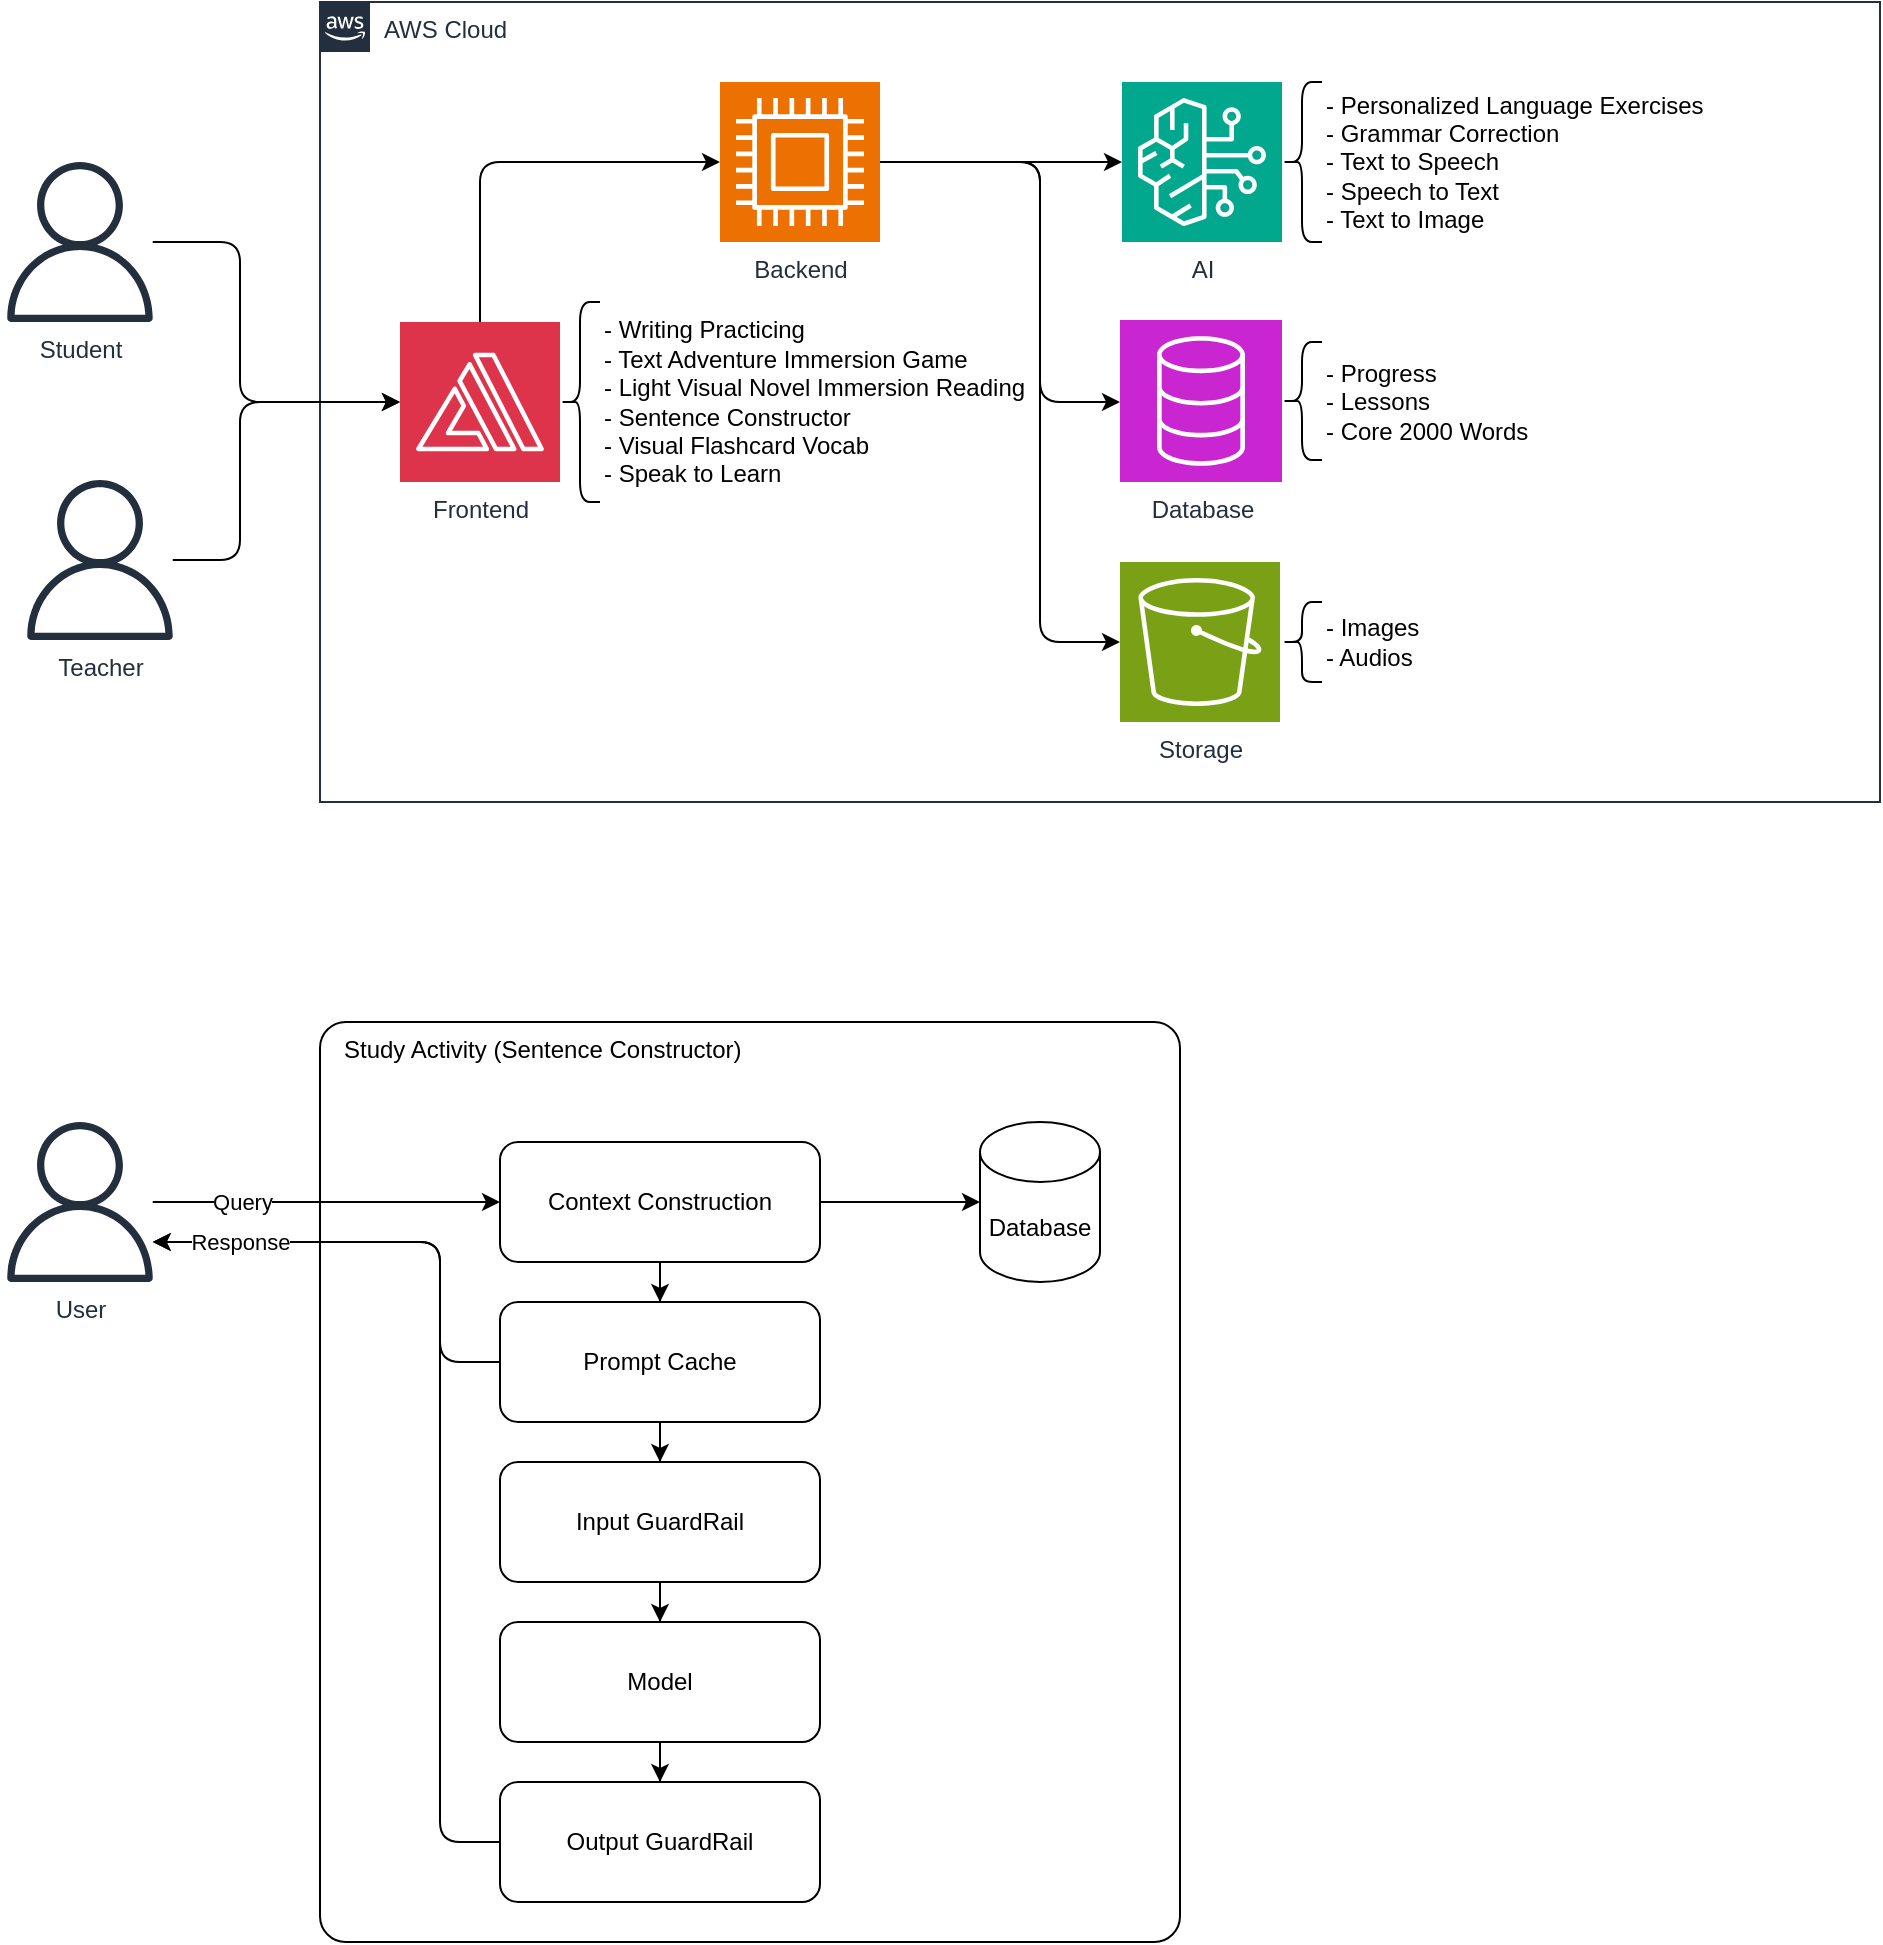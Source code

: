 <mxfile version="26.0.10">
  <diagram name="Page-1" id="Hk01fdB4jkvvHZxyG3Y6">
    <mxGraphModel dx="1224" dy="814" grid="1" gridSize="10" guides="1" tooltips="1" connect="1" arrows="1" fold="1" page="1" pageScale="1" pageWidth="850" pageHeight="1100" math="0" shadow="0">
      <root>
        <mxCell id="0" />
        <mxCell id="1" parent="0" />
        <mxCell id="A2Ggw8hq1gjowvri7o_E-37" value="Study Activity (Sentence Constructor)" style="rounded=1;whiteSpace=wrap;html=1;align=left;verticalAlign=top;spacingLeft=10;arcSize=3;" parent="1" vertex="1">
          <mxGeometry x="320" y="590" width="430" height="460" as="geometry" />
        </mxCell>
        <mxCell id="A2Ggw8hq1gjowvri7o_E-24" style="edgeStyle=orthogonalEdgeStyle;rounded=1;orthogonalLoop=1;jettySize=auto;html=1;curved=0;" parent="1" source="A2Ggw8hq1gjowvri7o_E-1" edge="1" target="KmJyJUYLlWiR-0wFwNjL-4">
          <mxGeometry relative="1" as="geometry">
            <mxPoint x="280" y="200" as="targetPoint" />
            <Array as="points">
              <mxPoint x="280" y="200" />
              <mxPoint x="280" y="280" />
            </Array>
          </mxGeometry>
        </mxCell>
        <mxCell id="A2Ggw8hq1gjowvri7o_E-1" value="Student" style="sketch=0;outlineConnect=0;fontColor=#232F3E;gradientColor=none;fillColor=#232F3D;strokeColor=none;dashed=0;verticalLabelPosition=bottom;verticalAlign=top;align=center;html=1;fontSize=12;fontStyle=0;aspect=fixed;pointerEvents=1;shape=mxgraph.aws4.user;" parent="1" vertex="1">
          <mxGeometry x="160" y="160" width="80" height="80" as="geometry" />
        </mxCell>
        <mxCell id="A2Ggw8hq1gjowvri7o_E-2" value="Teacher" style="sketch=0;outlineConnect=0;fontColor=#232F3E;gradientColor=none;fillColor=#232F3D;strokeColor=none;dashed=0;verticalLabelPosition=bottom;verticalAlign=top;align=center;html=1;fontSize=12;fontStyle=0;aspect=fixed;pointerEvents=1;shape=mxgraph.aws4.user;" parent="1" vertex="1">
          <mxGeometry x="170" y="319" width="80" height="80" as="geometry" />
        </mxCell>
        <mxCell id="A2Ggw8hq1gjowvri7o_E-28" style="edgeStyle=orthogonalEdgeStyle;rounded=0;orthogonalLoop=1;jettySize=auto;html=1;" parent="1" source="A2Ggw8hq1gjowvri7o_E-23" target="A2Ggw8hq1gjowvri7o_E-27" edge="1">
          <mxGeometry relative="1" as="geometry" />
        </mxCell>
        <mxCell id="KmJyJUYLlWiR-0wFwNjL-1" style="edgeStyle=orthogonalEdgeStyle;rounded=0;orthogonalLoop=1;jettySize=auto;html=1;" edge="1" parent="1" source="A2Ggw8hq1gjowvri7o_E-23" target="A2Ggw8hq1gjowvri7o_E-33">
          <mxGeometry relative="1" as="geometry" />
        </mxCell>
        <mxCell id="A2Ggw8hq1gjowvri7o_E-23" value="Context Construction" style="rounded=1;whiteSpace=wrap;html=1;" parent="1" vertex="1">
          <mxGeometry x="410" y="650" width="160" height="60" as="geometry" />
        </mxCell>
        <mxCell id="A2Ggw8hq1gjowvri7o_E-26" style="edgeStyle=orthogonalEdgeStyle;rounded=1;orthogonalLoop=1;jettySize=auto;html=1;curved=0;" parent="1" source="A2Ggw8hq1gjowvri7o_E-25" target="A2Ggw8hq1gjowvri7o_E-23" edge="1">
          <mxGeometry relative="1" as="geometry">
            <Array as="points">
              <mxPoint x="280" y="680" />
              <mxPoint x="280" y="680" />
            </Array>
          </mxGeometry>
        </mxCell>
        <mxCell id="A2Ggw8hq1gjowvri7o_E-36" value="Query" style="edgeLabel;html=1;align=center;verticalAlign=middle;resizable=0;points=[];" parent="A2Ggw8hq1gjowvri7o_E-26" vertex="1" connectable="0">
          <mxGeometry x="-0.079" y="1" relative="1" as="geometry">
            <mxPoint x="-36" y="1" as="offset" />
          </mxGeometry>
        </mxCell>
        <mxCell id="A2Ggw8hq1gjowvri7o_E-25" value="User" style="sketch=0;outlineConnect=0;fontColor=#232F3E;gradientColor=none;fillColor=#232F3D;strokeColor=none;dashed=0;verticalLabelPosition=bottom;verticalAlign=top;align=center;html=1;fontSize=12;fontStyle=0;aspect=fixed;pointerEvents=1;shape=mxgraph.aws4.user;" parent="1" vertex="1">
          <mxGeometry x="160" y="640" width="80" height="80" as="geometry" />
        </mxCell>
        <mxCell id="A2Ggw8hq1gjowvri7o_E-27" value="Database" style="shape=cylinder3;whiteSpace=wrap;html=1;boundedLbl=1;backgroundOutline=1;size=15;" parent="1" vertex="1">
          <mxGeometry x="650" y="640" width="60" height="80" as="geometry" />
        </mxCell>
        <mxCell id="A2Ggw8hq1gjowvri7o_E-45" style="edgeStyle=orthogonalEdgeStyle;rounded=0;orthogonalLoop=1;jettySize=auto;html=1;" parent="1" source="A2Ggw8hq1gjowvri7o_E-31" target="A2Ggw8hq1gjowvri7o_E-44" edge="1">
          <mxGeometry relative="1" as="geometry" />
        </mxCell>
        <mxCell id="A2Ggw8hq1gjowvri7o_E-31" value="Input GuardRail" style="rounded=1;whiteSpace=wrap;html=1;" parent="1" vertex="1">
          <mxGeometry x="410" y="810" width="160" height="60" as="geometry" />
        </mxCell>
        <mxCell id="A2Ggw8hq1gjowvri7o_E-39" style="edgeStyle=orthogonalEdgeStyle;rounded=0;orthogonalLoop=1;jettySize=auto;html=1;" parent="1" source="A2Ggw8hq1gjowvri7o_E-33" target="A2Ggw8hq1gjowvri7o_E-31" edge="1">
          <mxGeometry relative="1" as="geometry" />
        </mxCell>
        <mxCell id="A2Ggw8hq1gjowvri7o_E-50" style="edgeStyle=orthogonalEdgeStyle;rounded=1;orthogonalLoop=1;jettySize=auto;html=1;curved=0;" parent="1" source="A2Ggw8hq1gjowvri7o_E-33" target="A2Ggw8hq1gjowvri7o_E-25" edge="1">
          <mxGeometry relative="1" as="geometry">
            <Array as="points">
              <mxPoint x="380" y="760" />
              <mxPoint x="380" y="700" />
            </Array>
          </mxGeometry>
        </mxCell>
        <mxCell id="A2Ggw8hq1gjowvri7o_E-33" value="Prompt Cache" style="rounded=1;whiteSpace=wrap;html=1;" parent="1" vertex="1">
          <mxGeometry x="410" y="730" width="160" height="60" as="geometry" />
        </mxCell>
        <mxCell id="A2Ggw8hq1gjowvri7o_E-41" style="edgeStyle=orthogonalEdgeStyle;rounded=1;orthogonalLoop=1;jettySize=auto;html=1;curved=0;" parent="1" source="A2Ggw8hq1gjowvri7o_E-35" target="A2Ggw8hq1gjowvri7o_E-25" edge="1">
          <mxGeometry relative="1" as="geometry">
            <Array as="points">
              <mxPoint x="380" y="1000" />
              <mxPoint x="380" y="700" />
            </Array>
          </mxGeometry>
        </mxCell>
        <mxCell id="A2Ggw8hq1gjowvri7o_E-42" value="Response" style="edgeLabel;html=1;align=center;verticalAlign=middle;resizable=0;points=[];" parent="A2Ggw8hq1gjowvri7o_E-41" vertex="1" connectable="0">
          <mxGeometry x="0.883" y="3" relative="1" as="geometry">
            <mxPoint x="16" y="-3" as="offset" />
          </mxGeometry>
        </mxCell>
        <mxCell id="A2Ggw8hq1gjowvri7o_E-35" value="Output GuardRail" style="rounded=1;whiteSpace=wrap;html=1;" parent="1" vertex="1">
          <mxGeometry x="410" y="970" width="160" height="60" as="geometry" />
        </mxCell>
        <mxCell id="A2Ggw8hq1gjowvri7o_E-46" style="edgeStyle=orthogonalEdgeStyle;rounded=0;orthogonalLoop=1;jettySize=auto;html=1;" parent="1" source="A2Ggw8hq1gjowvri7o_E-44" target="A2Ggw8hq1gjowvri7o_E-35" edge="1">
          <mxGeometry relative="1" as="geometry" />
        </mxCell>
        <mxCell id="A2Ggw8hq1gjowvri7o_E-44" value="Model" style="rounded=1;whiteSpace=wrap;html=1;" parent="1" vertex="1">
          <mxGeometry x="410" y="890" width="160" height="60" as="geometry" />
        </mxCell>
        <mxCell id="KmJyJUYLlWiR-0wFwNjL-2" value="AWS Cloud" style="points=[[0,0],[0.25,0],[0.5,0],[0.75,0],[1,0],[1,0.25],[1,0.5],[1,0.75],[1,1],[0.75,1],[0.5,1],[0.25,1],[0,1],[0,0.75],[0,0.5],[0,0.25]];outlineConnect=0;gradientColor=none;html=1;whiteSpace=wrap;fontSize=12;fontStyle=0;container=1;pointerEvents=0;collapsible=0;recursiveResize=0;shape=mxgraph.aws4.group;grIcon=mxgraph.aws4.group_aws_cloud_alt;strokeColor=#232F3E;fillColor=none;verticalAlign=top;align=left;spacingLeft=30;fontColor=#232F3E;dashed=0;" vertex="1" parent="1">
          <mxGeometry x="320" y="80" width="780" height="400" as="geometry" />
        </mxCell>
        <mxCell id="KmJyJUYLlWiR-0wFwNjL-10" style="edgeStyle=orthogonalEdgeStyle;rounded=1;orthogonalLoop=1;jettySize=auto;html=1;curved=0;" edge="1" parent="KmJyJUYLlWiR-0wFwNjL-2" source="KmJyJUYLlWiR-0wFwNjL-3" target="KmJyJUYLlWiR-0wFwNjL-8">
          <mxGeometry relative="1" as="geometry">
            <Array as="points">
              <mxPoint x="320" y="80" />
              <mxPoint x="320" y="80" />
            </Array>
          </mxGeometry>
        </mxCell>
        <mxCell id="KmJyJUYLlWiR-0wFwNjL-13" style="edgeStyle=orthogonalEdgeStyle;rounded=1;orthogonalLoop=1;jettySize=auto;html=1;curved=0;" edge="1" parent="KmJyJUYLlWiR-0wFwNjL-2" source="KmJyJUYLlWiR-0wFwNjL-3" target="KmJyJUYLlWiR-0wFwNjL-5">
          <mxGeometry relative="1" as="geometry">
            <Array as="points">
              <mxPoint x="360" y="80" />
              <mxPoint x="360" y="200" />
            </Array>
          </mxGeometry>
        </mxCell>
        <mxCell id="KmJyJUYLlWiR-0wFwNjL-3" value="Backend" style="sketch=0;points=[[0,0,0],[0.25,0,0],[0.5,0,0],[0.75,0,0],[1,0,0],[0,1,0],[0.25,1,0],[0.5,1,0],[0.75,1,0],[1,1,0],[0,0.25,0],[0,0.5,0],[0,0.75,0],[1,0.25,0],[1,0.5,0],[1,0.75,0]];outlineConnect=0;fontColor=#232F3E;fillColor=#ED7100;strokeColor=#ffffff;dashed=0;verticalLabelPosition=bottom;verticalAlign=top;align=center;html=1;fontSize=12;fontStyle=0;aspect=fixed;shape=mxgraph.aws4.resourceIcon;resIcon=mxgraph.aws4.compute;" vertex="1" parent="KmJyJUYLlWiR-0wFwNjL-2">
          <mxGeometry x="200" y="40" width="80" height="80" as="geometry" />
        </mxCell>
        <mxCell id="KmJyJUYLlWiR-0wFwNjL-7" style="edgeStyle=orthogonalEdgeStyle;rounded=1;orthogonalLoop=1;jettySize=auto;html=1;curved=0;" edge="1" parent="KmJyJUYLlWiR-0wFwNjL-2" source="KmJyJUYLlWiR-0wFwNjL-4" target="KmJyJUYLlWiR-0wFwNjL-3">
          <mxGeometry relative="1" as="geometry">
            <Array as="points">
              <mxPoint x="80" y="80" />
            </Array>
          </mxGeometry>
        </mxCell>
        <mxCell id="KmJyJUYLlWiR-0wFwNjL-4" value="Frontend" style="sketch=0;points=[[0,0,0],[0.25,0,0],[0.5,0,0],[0.75,0,0],[1,0,0],[0,1,0],[0.25,1,0],[0.5,1,0],[0.75,1,0],[1,1,0],[0,0.25,0],[0,0.5,0],[0,0.75,0],[1,0.25,0],[1,0.5,0],[1,0.75,0]];outlineConnect=0;fontColor=#232F3E;fillColor=#DD344C;strokeColor=#ffffff;dashed=0;verticalLabelPosition=bottom;verticalAlign=top;align=center;html=1;fontSize=12;fontStyle=0;aspect=fixed;shape=mxgraph.aws4.resourceIcon;resIcon=mxgraph.aws4.amplify;" vertex="1" parent="KmJyJUYLlWiR-0wFwNjL-2">
          <mxGeometry x="40" y="160" width="80" height="80" as="geometry" />
        </mxCell>
        <mxCell id="KmJyJUYLlWiR-0wFwNjL-5" value="Database" style="sketch=0;points=[[0,0,0],[0.25,0,0],[0.5,0,0],[0.75,0,0],[1,0,0],[0,1,0],[0.25,1,0],[0.5,1,0],[0.75,1,0],[1,1,0],[0,0.25,0],[0,0.5,0],[0,0.75,0],[1,0.25,0],[1,0.5,0],[1,0.75,0]];outlineConnect=0;fontColor=#232F3E;fillColor=#C925D1;strokeColor=#ffffff;dashed=0;verticalLabelPosition=bottom;verticalAlign=top;align=center;html=1;fontSize=12;fontStyle=0;aspect=fixed;shape=mxgraph.aws4.resourceIcon;resIcon=mxgraph.aws4.database;" vertex="1" parent="KmJyJUYLlWiR-0wFwNjL-2">
          <mxGeometry x="400" y="159" width="81" height="81" as="geometry" />
        </mxCell>
        <mxCell id="KmJyJUYLlWiR-0wFwNjL-8" value="AI" style="sketch=0;points=[[0,0,0],[0.25,0,0],[0.5,0,0],[0.75,0,0],[1,0,0],[0,1,0],[0.25,1,0],[0.5,1,0],[0.75,1,0],[1,1,0],[0,0.25,0],[0,0.5,0],[0,0.75,0],[1,0.25,0],[1,0.5,0],[1,0.75,0]];outlineConnect=0;fontColor=#232F3E;fillColor=#01A88D;strokeColor=#ffffff;dashed=0;verticalLabelPosition=bottom;verticalAlign=top;align=center;html=1;fontSize=12;fontStyle=0;aspect=fixed;shape=mxgraph.aws4.resourceIcon;resIcon=mxgraph.aws4.bedrock;" vertex="1" parent="KmJyJUYLlWiR-0wFwNjL-2">
          <mxGeometry x="401" y="40" width="80" height="80" as="geometry" />
        </mxCell>
        <mxCell id="KmJyJUYLlWiR-0wFwNjL-14" value="Storage" style="sketch=0;points=[[0,0,0],[0.25,0,0],[0.5,0,0],[0.75,0,0],[1,0,0],[0,1,0],[0.25,1,0],[0.5,1,0],[0.75,1,0],[1,1,0],[0,0.25,0],[0,0.5,0],[0,0.75,0],[1,0.25,0],[1,0.5,0],[1,0.75,0]];outlineConnect=0;fontColor=#232F3E;fillColor=#7AA116;strokeColor=#ffffff;dashed=0;verticalLabelPosition=bottom;verticalAlign=top;align=center;html=1;fontSize=12;fontStyle=0;aspect=fixed;shape=mxgraph.aws4.resourceIcon;resIcon=mxgraph.aws4.s3;" vertex="1" parent="KmJyJUYLlWiR-0wFwNjL-2">
          <mxGeometry x="400" y="280" width="80" height="80" as="geometry" />
        </mxCell>
        <mxCell id="KmJyJUYLlWiR-0wFwNjL-15" style="edgeStyle=orthogonalEdgeStyle;rounded=1;orthogonalLoop=1;jettySize=auto;html=1;entryX=0;entryY=0.5;entryDx=0;entryDy=0;entryPerimeter=0;curved=0;" edge="1" parent="KmJyJUYLlWiR-0wFwNjL-2" source="KmJyJUYLlWiR-0wFwNjL-3" target="KmJyJUYLlWiR-0wFwNjL-14">
          <mxGeometry relative="1" as="geometry">
            <Array as="points">
              <mxPoint x="360" y="80" />
              <mxPoint x="360" y="320" />
            </Array>
          </mxGeometry>
        </mxCell>
        <mxCell id="A2Ggw8hq1gjowvri7o_E-20" value="- Writing Practicing&lt;br&gt;- Text Adventure Immersion Game&lt;br&gt;- Light Visual Novel Immersion Reading&lt;br&gt;- Sentence Constructor&lt;br&gt;- Visual Flashcard Vocab&lt;br&gt;- Speak to Learn" style="text;align=left;verticalAlign=middle;resizable=0;points=[];autosize=1;strokeColor=none;fillColor=none;spacing=2;html=1;" parent="KmJyJUYLlWiR-0wFwNjL-2" vertex="1">
          <mxGeometry x="140" y="150" width="230" height="100" as="geometry" />
        </mxCell>
        <mxCell id="KmJyJUYLlWiR-0wFwNjL-17" value="" style="shape=curlyBracket;whiteSpace=wrap;html=1;rounded=1;labelPosition=left;verticalLabelPosition=middle;align=right;verticalAlign=middle;" vertex="1" parent="KmJyJUYLlWiR-0wFwNjL-2">
          <mxGeometry x="120" y="150" width="20" height="100" as="geometry" />
        </mxCell>
        <mxCell id="KmJyJUYLlWiR-0wFwNjL-18" value="- Personalized Language E&lt;span style=&quot;background-color: transparent; color: light-dark(rgb(0, 0, 0), rgb(255, 255, 255));&quot;&gt;xercises&lt;/span&gt;&lt;div&gt;- Grammar Correction&lt;br&gt;&lt;div&gt;&lt;div&gt;- Text to Speech&lt;/div&gt;&lt;/div&gt;&lt;div&gt;- Speech to Text&lt;/div&gt;&lt;div&gt;- Text to Image&lt;/div&gt;&lt;/div&gt;" style="text;align=left;verticalAlign=middle;resizable=0;points=[];autosize=1;strokeColor=none;fillColor=none;spacing=2;html=1;" vertex="1" parent="KmJyJUYLlWiR-0wFwNjL-2">
          <mxGeometry x="501" y="35" width="210" height="90" as="geometry" />
        </mxCell>
        <mxCell id="KmJyJUYLlWiR-0wFwNjL-19" value="" style="shape=curlyBracket;whiteSpace=wrap;html=1;rounded=1;labelPosition=left;verticalLabelPosition=middle;align=right;verticalAlign=middle;" vertex="1" parent="KmJyJUYLlWiR-0wFwNjL-2">
          <mxGeometry x="481" y="40" width="20" height="80" as="geometry" />
        </mxCell>
        <mxCell id="KmJyJUYLlWiR-0wFwNjL-20" value="- Progress&lt;div&gt;- Lessons&lt;/div&gt;&lt;div&gt;- Core 2000 Words&lt;/div&gt;" style="text;align=left;verticalAlign=middle;resizable=0;points=[];autosize=1;strokeColor=none;fillColor=none;spacing=2;html=1;" vertex="1" parent="KmJyJUYLlWiR-0wFwNjL-2">
          <mxGeometry x="501" y="169.5" width="120" height="60" as="geometry" />
        </mxCell>
        <mxCell id="KmJyJUYLlWiR-0wFwNjL-21" value="" style="shape=curlyBracket;whiteSpace=wrap;html=1;rounded=1;labelPosition=left;verticalLabelPosition=middle;align=right;verticalAlign=middle;" vertex="1" parent="KmJyJUYLlWiR-0wFwNjL-2">
          <mxGeometry x="481" y="170" width="20" height="59" as="geometry" />
        </mxCell>
        <mxCell id="KmJyJUYLlWiR-0wFwNjL-22" value="- Images&lt;div&gt;- Audios&lt;/div&gt;" style="text;align=left;verticalAlign=middle;resizable=0;points=[];autosize=1;strokeColor=none;fillColor=none;spacing=2;html=1;" vertex="1" parent="KmJyJUYLlWiR-0wFwNjL-2">
          <mxGeometry x="501" y="300" width="70" height="40" as="geometry" />
        </mxCell>
        <mxCell id="KmJyJUYLlWiR-0wFwNjL-23" value="" style="shape=curlyBracket;whiteSpace=wrap;html=1;rounded=1;labelPosition=left;verticalLabelPosition=middle;align=right;verticalAlign=middle;" vertex="1" parent="KmJyJUYLlWiR-0wFwNjL-2">
          <mxGeometry x="481" y="300" width="20" height="40" as="geometry" />
        </mxCell>
        <mxCell id="KmJyJUYLlWiR-0wFwNjL-6" style="edgeStyle=orthogonalEdgeStyle;rounded=1;orthogonalLoop=1;jettySize=auto;html=1;entryX=0;entryY=0.5;entryDx=0;entryDy=0;entryPerimeter=0;curved=0;" edge="1" parent="1" source="A2Ggw8hq1gjowvri7o_E-2" target="KmJyJUYLlWiR-0wFwNjL-4">
          <mxGeometry relative="1" as="geometry">
            <Array as="points">
              <mxPoint x="280" y="359" />
              <mxPoint x="280" y="280" />
            </Array>
          </mxGeometry>
        </mxCell>
      </root>
    </mxGraphModel>
  </diagram>
</mxfile>
